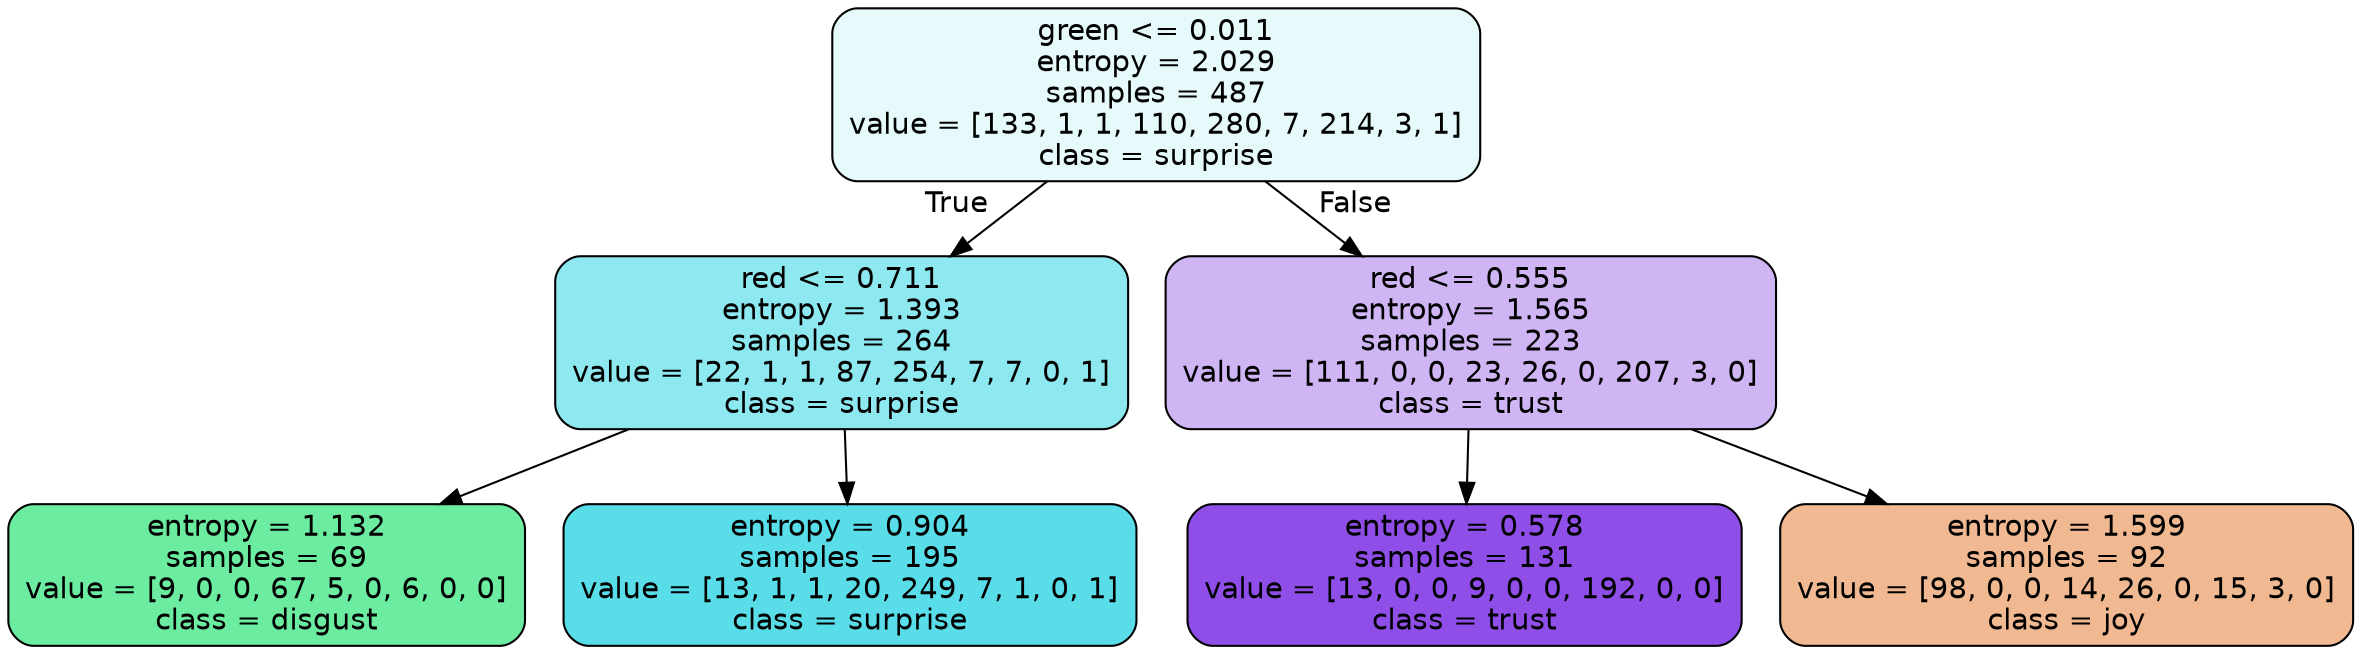 digraph Tree {
node [shape=box, style="filled, rounded", color="black", fontname=helvetica] ;
edge [fontname=helvetica] ;
0 [label="green <= 0.011\nentropy = 2.029\nsamples = 487\nvalue = [133, 1, 1, 110, 280, 7, 214, 3, 1]\nclass = surprise", fillcolor="#39d7e51f"] ;
1 [label="red <= 0.711\nentropy = 1.393\nsamples = 264\nvalue = [22, 1, 1, 87, 254, 7, 7, 0, 1]\nclass = surprise", fillcolor="#39d7e591"] ;
0 -> 1 [labeldistance=2.5, labelangle=45, headlabel="True"] ;
2 [label="entropy = 1.132\nsamples = 69\nvalue = [9, 0, 0, 67, 5, 0, 6, 0, 0]\nclass = disgust", fillcolor="#39e581be"] ;
1 -> 2 ;
3 [label="entropy = 0.904\nsamples = 195\nvalue = [13, 1, 1, 20, 249, 7, 1, 0, 1]\nclass = surprise", fillcolor="#39d7e5d6"] ;
1 -> 3 ;
4 [label="red <= 0.555\nentropy = 1.565\nsamples = 223\nvalue = [111, 0, 0, 23, 26, 0, 207, 3, 0]\nclass = trust", fillcolor="#8139e55f"] ;
0 -> 4 [labeldistance=2.5, labelangle=-45, headlabel="False"] ;
5 [label="entropy = 0.578\nsamples = 131\nvalue = [13, 0, 0, 9, 0, 0, 192, 0, 0]\nclass = trust", fillcolor="#8139e5e3"] ;
4 -> 5 ;
6 [label="entropy = 1.599\nsamples = 92\nvalue = [98, 0, 0, 14, 26, 0, 15, 3, 0]\nclass = joy", fillcolor="#e581398d"] ;
4 -> 6 ;
}